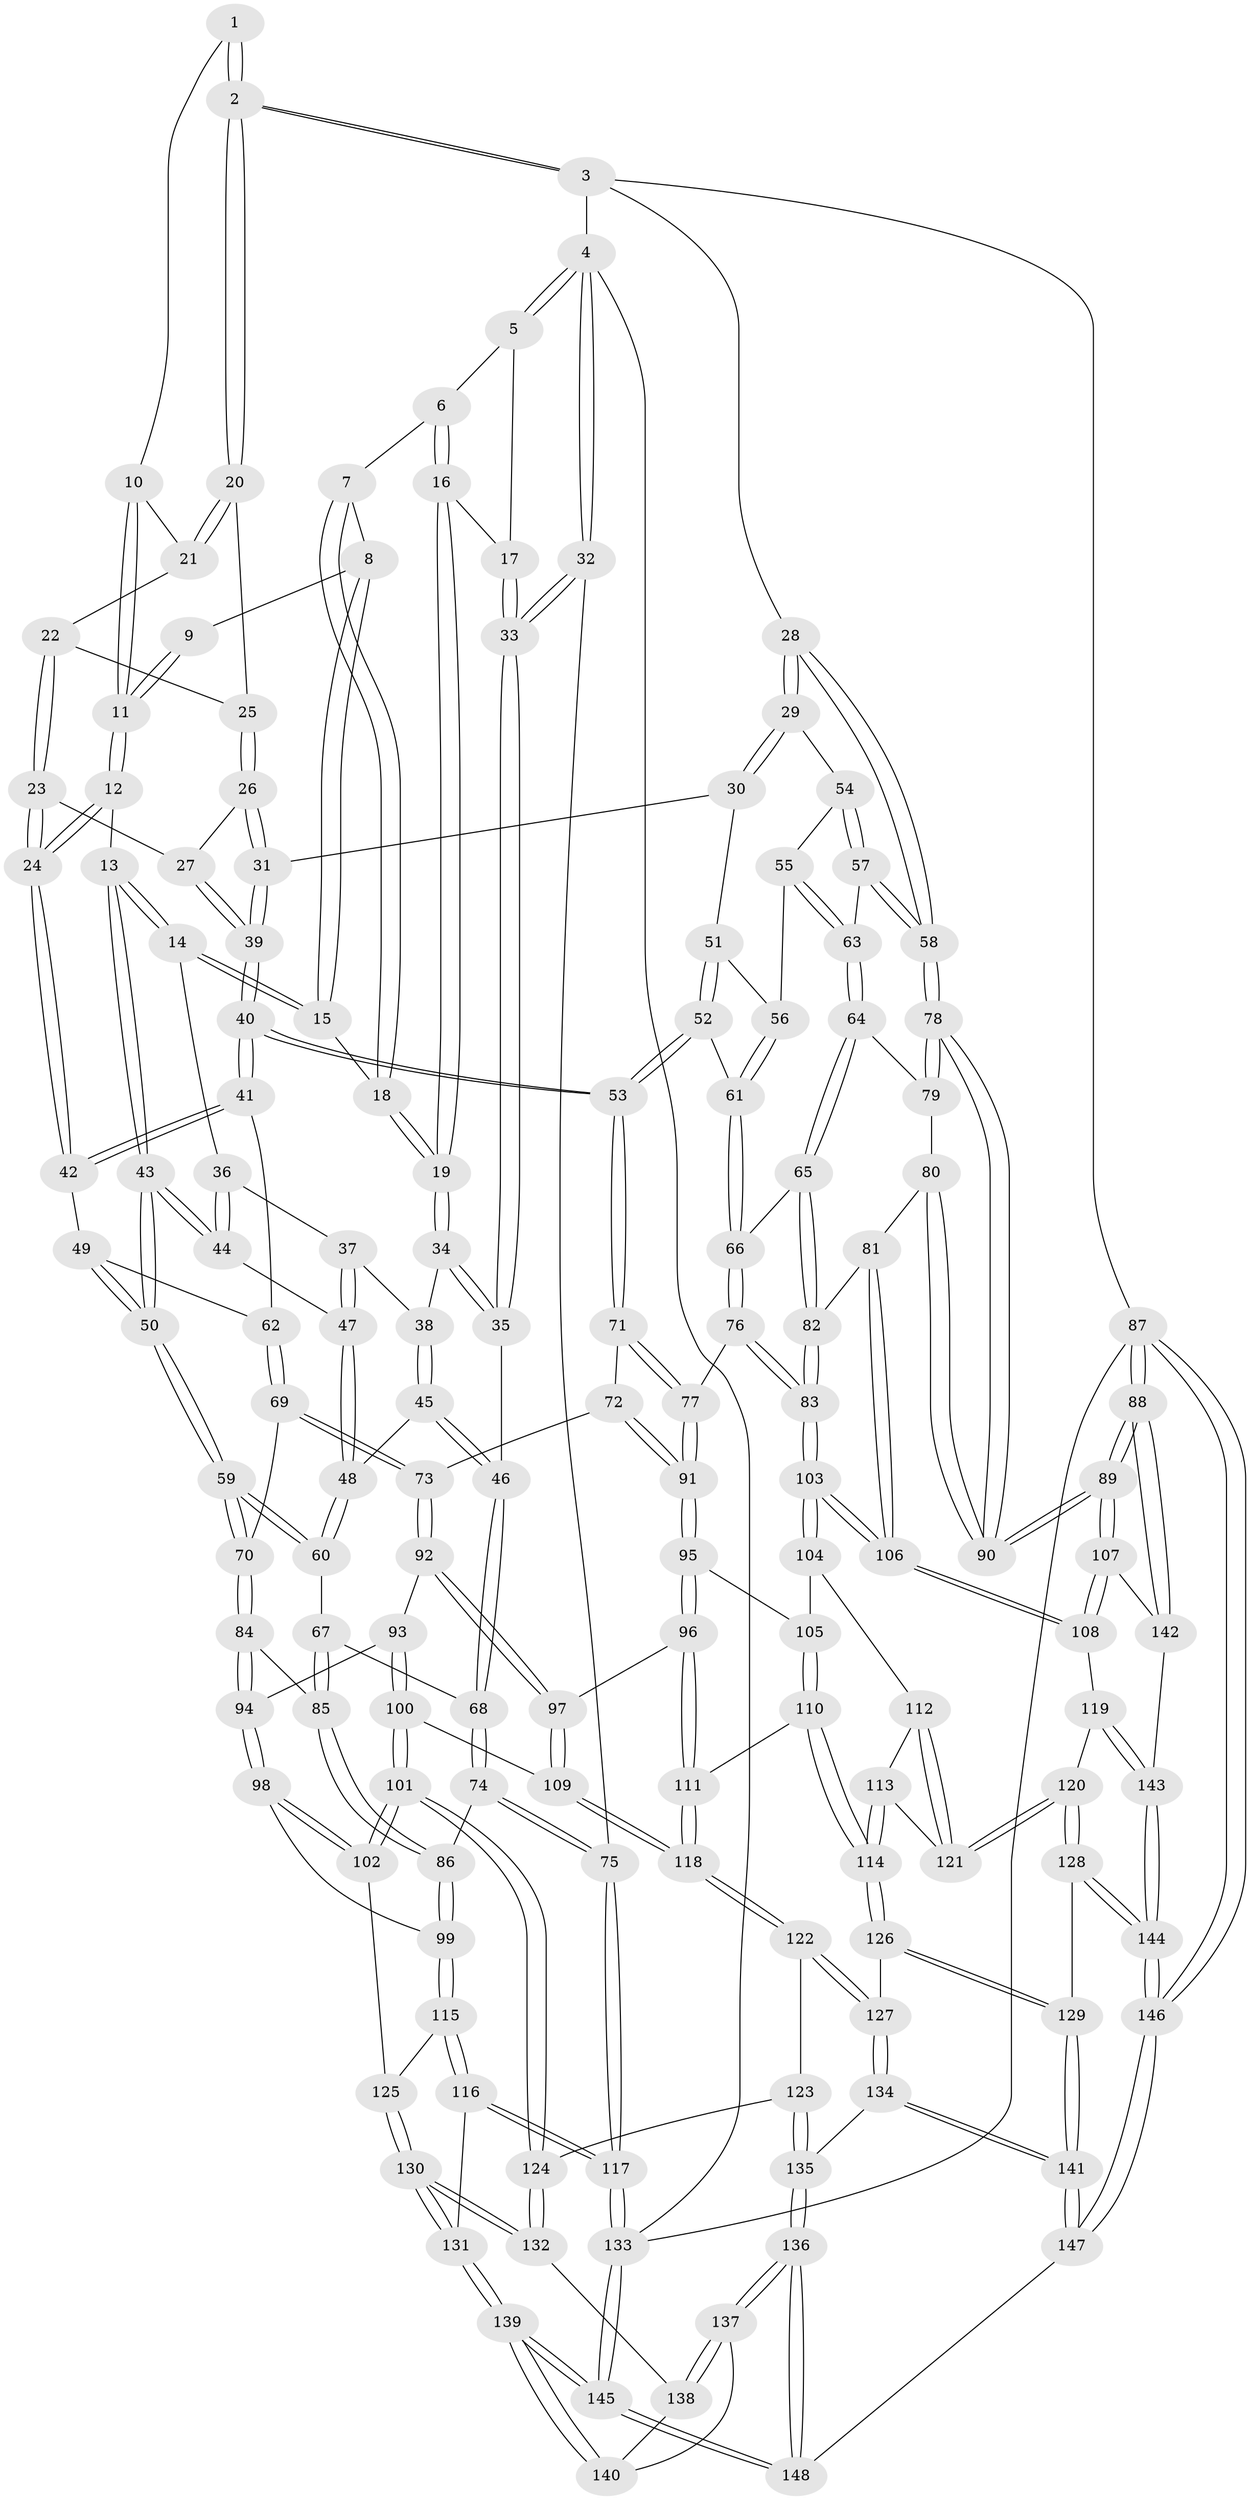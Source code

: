// Generated by graph-tools (version 1.1) at 2025/03/03/09/25 03:03:15]
// undirected, 148 vertices, 367 edges
graph export_dot {
graph [start="1"]
  node [color=gray90,style=filled];
  1 [pos="+0.7499773640238512+0"];
  2 [pos="+1+0"];
  3 [pos="+1+0"];
  4 [pos="+0+0"];
  5 [pos="+0.15946628099826643+0"];
  6 [pos="+0.2508640536848274+0"];
  7 [pos="+0.2723678346814159+0"];
  8 [pos="+0.44358574477382706+0"];
  9 [pos="+0.4509657146296707+0"];
  10 [pos="+0.6036464205920486+0.06282369428896957"];
  11 [pos="+0.5470236209165512+0.06354561031817216"];
  12 [pos="+0.4762070101951504+0.17430920409387674"];
  13 [pos="+0.46439294273817167+0.17324733608708065"];
  14 [pos="+0.4463148284375002+0.1607021351387167"];
  15 [pos="+0.42040989293658526+0.1374662297419095"];
  16 [pos="+0.17535574904762438+0.12711726388665603"];
  17 [pos="+0.06127277837655449+0.08995665740336135"];
  18 [pos="+0.3129039710753543+0.10295071697793108"];
  19 [pos="+0.2182597197371045+0.16908644777565843"];
  20 [pos="+0.9201066062422026+0"];
  21 [pos="+0.6159635352022405+0.06932743745241052"];
  22 [pos="+0.6617462109171166+0.11908812005676161"];
  23 [pos="+0.647644752478956+0.17858778832889047"];
  24 [pos="+0.48227247314500477+0.17945349832368146"];
  25 [pos="+0.8082746455724917+0.052062121209142644"];
  26 [pos="+0.7883815328319411+0.16736433603007522"];
  27 [pos="+0.6479808410884527+0.17907068030029785"];
  28 [pos="+1+0"];
  29 [pos="+0.8458157636279868+0.24436403365252582"];
  30 [pos="+0.8086786025780504+0.23126829505219723"];
  31 [pos="+0.7944812497041549+0.21801858694481513"];
  32 [pos="+0+0.2219161784089129"];
  33 [pos="+0+0.21241081436256637"];
  34 [pos="+0.2179425601010832+0.1744841756958188"];
  35 [pos="+0.03589149098939781+0.27349864826046993"];
  36 [pos="+0.2997515160804997+0.22838782714685538"];
  37 [pos="+0.2414530811359734+0.20398011434651261"];
  38 [pos="+0.22068922210858072+0.18183394189556182"];
  39 [pos="+0.67654452645213+0.2672372284074651"];
  40 [pos="+0.6577176108463018+0.3222220368848232"];
  41 [pos="+0.5990052347328176+0.31204030905835767"];
  42 [pos="+0.4956715622825961+0.20870235556968872"];
  43 [pos="+0.37727175827910553+0.2875126077593119"];
  44 [pos="+0.34031680660306296+0.2656446608100192"];
  45 [pos="+0.18000463219208654+0.3043961091905031"];
  46 [pos="+0.11580740054610092+0.3455941673734776"];
  47 [pos="+0.2677424477401178+0.294417486407257"];
  48 [pos="+0.2710417280640241+0.3487643290454184"];
  49 [pos="+0.4803783838462922+0.33399804910087133"];
  50 [pos="+0.3697969632287179+0.35901486996553067"];
  51 [pos="+0.8002151866031265+0.2574342458268017"];
  52 [pos="+0.6902390646951868+0.34225862535072155"];
  53 [pos="+0.6617474839588936+0.32985280416350066"];
  54 [pos="+0.856878916644868+0.27003609059398603"];
  55 [pos="+0.8633726993082879+0.3494756475477259"];
  56 [pos="+0.781936680168131+0.31926859107952055"];
  57 [pos="+1+0.311212899502004"];
  58 [pos="+1+0.22229593209015136"];
  59 [pos="+0.34130412818251+0.4100633653506635"];
  60 [pos="+0.2917612272734842+0.3839912995071211"];
  61 [pos="+0.7232749388651953+0.3572393312669478"];
  62 [pos="+0.5191418772452535+0.3684422221518163"];
  63 [pos="+0.8837000634968967+0.39015665522084625"];
  64 [pos="+0.8784654674593406+0.40324537964215235"];
  65 [pos="+0.8747805201085584+0.406075744814568"];
  66 [pos="+0.7392814902633734+0.37830072108093904"];
  67 [pos="+0.1325902560973551+0.4154330895572264"];
  68 [pos="+0.13106400137392069+0.41548542678550543"];
  69 [pos="+0.5109616718341974+0.45922004344976247"];
  70 [pos="+0.34522458410721674+0.4229800217819403"];
  71 [pos="+0.6149425858812889+0.4649908898572236"];
  72 [pos="+0.6102173622497598+0.46607141040858624"];
  73 [pos="+0.5132095891110479+0.4616587618473905"];
  74 [pos="+0.059610451456519886+0.5459489000006663"];
  75 [pos="+0+0.5817569828412731"];
  76 [pos="+0.7433458584048355+0.5387899885041915"];
  77 [pos="+0.686157543722727+0.5138325524534392"];
  78 [pos="+1+0.47473281980303617"];
  79 [pos="+0.8943224753936784+0.4169426098870316"];
  80 [pos="+1+0.5635969540155626"];
  81 [pos="+0.995031770170925+0.5621870806255814"];
  82 [pos="+0.8126586245758143+0.5233991745194796"];
  83 [pos="+0.7608131221613743+0.5562920204083365"];
  84 [pos="+0.31856569047068733+0.5100724904784028"];
  85 [pos="+0.2998514111258338+0.5137770244618081"];
  86 [pos="+0.12147736719990855+0.5780173953648521"];
  87 [pos="+1+1"];
  88 [pos="+1+1"];
  89 [pos="+1+0.7855150296093633"];
  90 [pos="+1+0.6283021229182477"];
  91 [pos="+0.5728245921021552+0.6064875680040988"];
  92 [pos="+0.48461612411643457+0.5991058239258004"];
  93 [pos="+0.3396489841105671+0.5513074781940551"];
  94 [pos="+0.33132519045163694+0.5363636866244986"];
  95 [pos="+0.571036140398043+0.6096712791366621"];
  96 [pos="+0.49365304482408984+0.611983796956146"];
  97 [pos="+0.4898178941196715+0.6086502566382832"];
  98 [pos="+0.18853997098627845+0.6695341654280497"];
  99 [pos="+0.125252483795614+0.584073523238525"];
  100 [pos="+0.3182992544945553+0.666413755527196"];
  101 [pos="+0.24554213307274175+0.7486438968731094"];
  102 [pos="+0.23236010024087364+0.7373982206695056"];
  103 [pos="+0.7583083196165006+0.6147448308246523"];
  104 [pos="+0.6336556989360275+0.6429107653802694"];
  105 [pos="+0.6162994681873547+0.6382830899647839"];
  106 [pos="+0.7789550988040062+0.6573016549563083"];
  107 [pos="+0.8859052490199947+0.7821341550064052"];
  108 [pos="+0.8085253988195306+0.7482731889277218"];
  109 [pos="+0.39478796252457415+0.6785783503392794"];
  110 [pos="+0.5611512786426696+0.7238480820539426"];
  111 [pos="+0.4998896338522278+0.6660006565245932"];
  112 [pos="+0.631451637056165+0.6731364773220024"];
  113 [pos="+0.5906683367507529+0.7271805458512897"];
  114 [pos="+0.5647284659722804+0.7318600891435854"];
  115 [pos="+0.08767535265599337+0.7463455971650105"];
  116 [pos="+0.015051389055825124+0.7527774659302044"];
  117 [pos="+0+0.6779360904832777"];
  118 [pos="+0.4411593075114141+0.7784451139140498"];
  119 [pos="+0.7200789957392896+0.8012157363057754"];
  120 [pos="+0.7143745417288458+0.8034609319679805"];
  121 [pos="+0.6443336847347672+0.7361425994957493"];
  122 [pos="+0.44031644369968503+0.7852785278984827"];
  123 [pos="+0.33500916326214775+0.7972203459445595"];
  124 [pos="+0.2462224395842229+0.7514172402893848"];
  125 [pos="+0.097517557323884+0.7479781738948554"];
  126 [pos="+0.5483318905135186+0.8218428894113341"];
  127 [pos="+0.481893471321347+0.8234361281298141"];
  128 [pos="+0.6822646446752418+0.8296272667852916"];
  129 [pos="+0.5933434620273687+0.8476742120285022"];
  130 [pos="+0.11284454149170323+0.8511296124372862"];
  131 [pos="+0.11175802663578346+0.8521072063032913"];
  132 [pos="+0.23843601765184116+0.7664127349605228"];
  133 [pos="+0+1"];
  134 [pos="+0.4557691727864496+0.8929703374132627"];
  135 [pos="+0.35410308981779137+0.9200559695477857"];
  136 [pos="+0.3180202583469847+0.9849903487306652"];
  137 [pos="+0.2904832791621261+0.9618403930649523"];
  138 [pos="+0.23791549091016304+0.7888507345278797"];
  139 [pos="+0.0706571796407915+0.9707743249001528"];
  140 [pos="+0.19413565050420328+0.9290025060174792"];
  141 [pos="+0.5491078693217564+1"];
  142 [pos="+0.8313250886574346+0.9452817738706432"];
  143 [pos="+0.7901837757206108+0.9841587285177205"];
  144 [pos="+0.717863979299542+1"];
  145 [pos="+0+1"];
  146 [pos="+0.6738199667955915+1"];
  147 [pos="+0.5537895636783098+1"];
  148 [pos="+0.3591061525548542+1"];
  1 -- 2;
  1 -- 2;
  1 -- 10;
  2 -- 3;
  2 -- 3;
  2 -- 20;
  2 -- 20;
  3 -- 4;
  3 -- 28;
  3 -- 87;
  4 -- 5;
  4 -- 5;
  4 -- 32;
  4 -- 32;
  4 -- 133;
  5 -- 6;
  5 -- 17;
  6 -- 7;
  6 -- 16;
  6 -- 16;
  7 -- 8;
  7 -- 18;
  7 -- 18;
  8 -- 9;
  8 -- 15;
  8 -- 15;
  9 -- 11;
  9 -- 11;
  10 -- 11;
  10 -- 11;
  10 -- 21;
  11 -- 12;
  11 -- 12;
  12 -- 13;
  12 -- 24;
  12 -- 24;
  13 -- 14;
  13 -- 14;
  13 -- 43;
  13 -- 43;
  14 -- 15;
  14 -- 15;
  14 -- 36;
  15 -- 18;
  16 -- 17;
  16 -- 19;
  16 -- 19;
  17 -- 33;
  17 -- 33;
  18 -- 19;
  18 -- 19;
  19 -- 34;
  19 -- 34;
  20 -- 21;
  20 -- 21;
  20 -- 25;
  21 -- 22;
  22 -- 23;
  22 -- 23;
  22 -- 25;
  23 -- 24;
  23 -- 24;
  23 -- 27;
  24 -- 42;
  24 -- 42;
  25 -- 26;
  25 -- 26;
  26 -- 27;
  26 -- 31;
  26 -- 31;
  27 -- 39;
  27 -- 39;
  28 -- 29;
  28 -- 29;
  28 -- 58;
  28 -- 58;
  29 -- 30;
  29 -- 30;
  29 -- 54;
  30 -- 31;
  30 -- 51;
  31 -- 39;
  31 -- 39;
  32 -- 33;
  32 -- 33;
  32 -- 75;
  33 -- 35;
  33 -- 35;
  34 -- 35;
  34 -- 35;
  34 -- 38;
  35 -- 46;
  36 -- 37;
  36 -- 44;
  36 -- 44;
  37 -- 38;
  37 -- 47;
  37 -- 47;
  38 -- 45;
  38 -- 45;
  39 -- 40;
  39 -- 40;
  40 -- 41;
  40 -- 41;
  40 -- 53;
  40 -- 53;
  41 -- 42;
  41 -- 42;
  41 -- 62;
  42 -- 49;
  43 -- 44;
  43 -- 44;
  43 -- 50;
  43 -- 50;
  44 -- 47;
  45 -- 46;
  45 -- 46;
  45 -- 48;
  46 -- 68;
  46 -- 68;
  47 -- 48;
  47 -- 48;
  48 -- 60;
  48 -- 60;
  49 -- 50;
  49 -- 50;
  49 -- 62;
  50 -- 59;
  50 -- 59;
  51 -- 52;
  51 -- 52;
  51 -- 56;
  52 -- 53;
  52 -- 53;
  52 -- 61;
  53 -- 71;
  53 -- 71;
  54 -- 55;
  54 -- 57;
  54 -- 57;
  55 -- 56;
  55 -- 63;
  55 -- 63;
  56 -- 61;
  56 -- 61;
  57 -- 58;
  57 -- 58;
  57 -- 63;
  58 -- 78;
  58 -- 78;
  59 -- 60;
  59 -- 60;
  59 -- 70;
  59 -- 70;
  60 -- 67;
  61 -- 66;
  61 -- 66;
  62 -- 69;
  62 -- 69;
  63 -- 64;
  63 -- 64;
  64 -- 65;
  64 -- 65;
  64 -- 79;
  65 -- 66;
  65 -- 82;
  65 -- 82;
  66 -- 76;
  66 -- 76;
  67 -- 68;
  67 -- 85;
  67 -- 85;
  68 -- 74;
  68 -- 74;
  69 -- 70;
  69 -- 73;
  69 -- 73;
  70 -- 84;
  70 -- 84;
  71 -- 72;
  71 -- 77;
  71 -- 77;
  72 -- 73;
  72 -- 91;
  72 -- 91;
  73 -- 92;
  73 -- 92;
  74 -- 75;
  74 -- 75;
  74 -- 86;
  75 -- 117;
  75 -- 117;
  76 -- 77;
  76 -- 83;
  76 -- 83;
  77 -- 91;
  77 -- 91;
  78 -- 79;
  78 -- 79;
  78 -- 90;
  78 -- 90;
  79 -- 80;
  80 -- 81;
  80 -- 90;
  80 -- 90;
  81 -- 82;
  81 -- 106;
  81 -- 106;
  82 -- 83;
  82 -- 83;
  83 -- 103;
  83 -- 103;
  84 -- 85;
  84 -- 94;
  84 -- 94;
  85 -- 86;
  85 -- 86;
  86 -- 99;
  86 -- 99;
  87 -- 88;
  87 -- 88;
  87 -- 146;
  87 -- 146;
  87 -- 133;
  88 -- 89;
  88 -- 89;
  88 -- 142;
  88 -- 142;
  89 -- 90;
  89 -- 90;
  89 -- 107;
  89 -- 107;
  91 -- 95;
  91 -- 95;
  92 -- 93;
  92 -- 97;
  92 -- 97;
  93 -- 94;
  93 -- 100;
  93 -- 100;
  94 -- 98;
  94 -- 98;
  95 -- 96;
  95 -- 96;
  95 -- 105;
  96 -- 97;
  96 -- 111;
  96 -- 111;
  97 -- 109;
  97 -- 109;
  98 -- 99;
  98 -- 102;
  98 -- 102;
  99 -- 115;
  99 -- 115;
  100 -- 101;
  100 -- 101;
  100 -- 109;
  101 -- 102;
  101 -- 102;
  101 -- 124;
  101 -- 124;
  102 -- 125;
  103 -- 104;
  103 -- 104;
  103 -- 106;
  103 -- 106;
  104 -- 105;
  104 -- 112;
  105 -- 110;
  105 -- 110;
  106 -- 108;
  106 -- 108;
  107 -- 108;
  107 -- 108;
  107 -- 142;
  108 -- 119;
  109 -- 118;
  109 -- 118;
  110 -- 111;
  110 -- 114;
  110 -- 114;
  111 -- 118;
  111 -- 118;
  112 -- 113;
  112 -- 121;
  112 -- 121;
  113 -- 114;
  113 -- 114;
  113 -- 121;
  114 -- 126;
  114 -- 126;
  115 -- 116;
  115 -- 116;
  115 -- 125;
  116 -- 117;
  116 -- 117;
  116 -- 131;
  117 -- 133;
  117 -- 133;
  118 -- 122;
  118 -- 122;
  119 -- 120;
  119 -- 143;
  119 -- 143;
  120 -- 121;
  120 -- 121;
  120 -- 128;
  120 -- 128;
  122 -- 123;
  122 -- 127;
  122 -- 127;
  123 -- 124;
  123 -- 135;
  123 -- 135;
  124 -- 132;
  124 -- 132;
  125 -- 130;
  125 -- 130;
  126 -- 127;
  126 -- 129;
  126 -- 129;
  127 -- 134;
  127 -- 134;
  128 -- 129;
  128 -- 144;
  128 -- 144;
  129 -- 141;
  129 -- 141;
  130 -- 131;
  130 -- 131;
  130 -- 132;
  130 -- 132;
  131 -- 139;
  131 -- 139;
  132 -- 138;
  133 -- 145;
  133 -- 145;
  134 -- 135;
  134 -- 141;
  134 -- 141;
  135 -- 136;
  135 -- 136;
  136 -- 137;
  136 -- 137;
  136 -- 148;
  136 -- 148;
  137 -- 138;
  137 -- 138;
  137 -- 140;
  138 -- 140;
  139 -- 140;
  139 -- 140;
  139 -- 145;
  139 -- 145;
  141 -- 147;
  141 -- 147;
  142 -- 143;
  143 -- 144;
  143 -- 144;
  144 -- 146;
  144 -- 146;
  145 -- 148;
  145 -- 148;
  146 -- 147;
  146 -- 147;
  147 -- 148;
}
